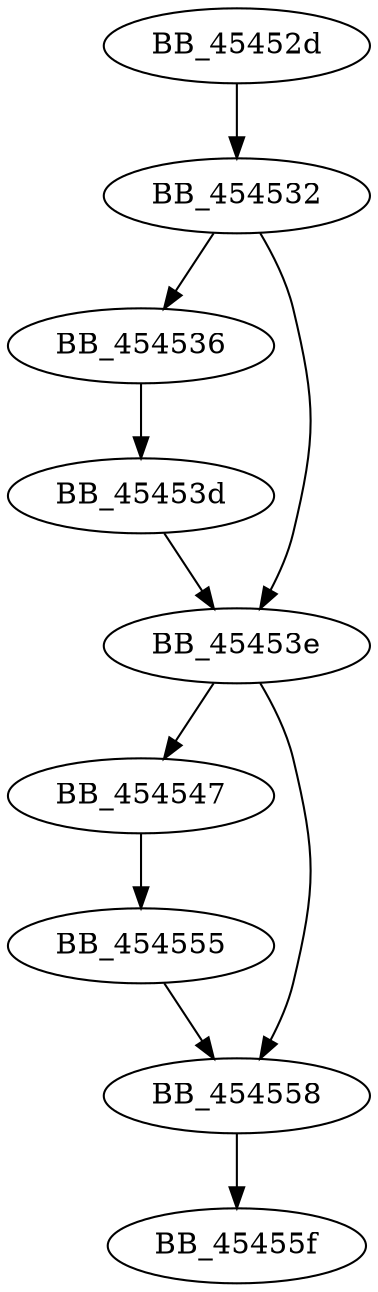 DiGraph sub_45452D{
BB_45452d->BB_454532
BB_454532->BB_454536
BB_454532->BB_45453e
BB_454536->BB_45453d
BB_45453d->BB_45453e
BB_45453e->BB_454547
BB_45453e->BB_454558
BB_454547->BB_454555
BB_454555->BB_454558
BB_454558->BB_45455f
}
